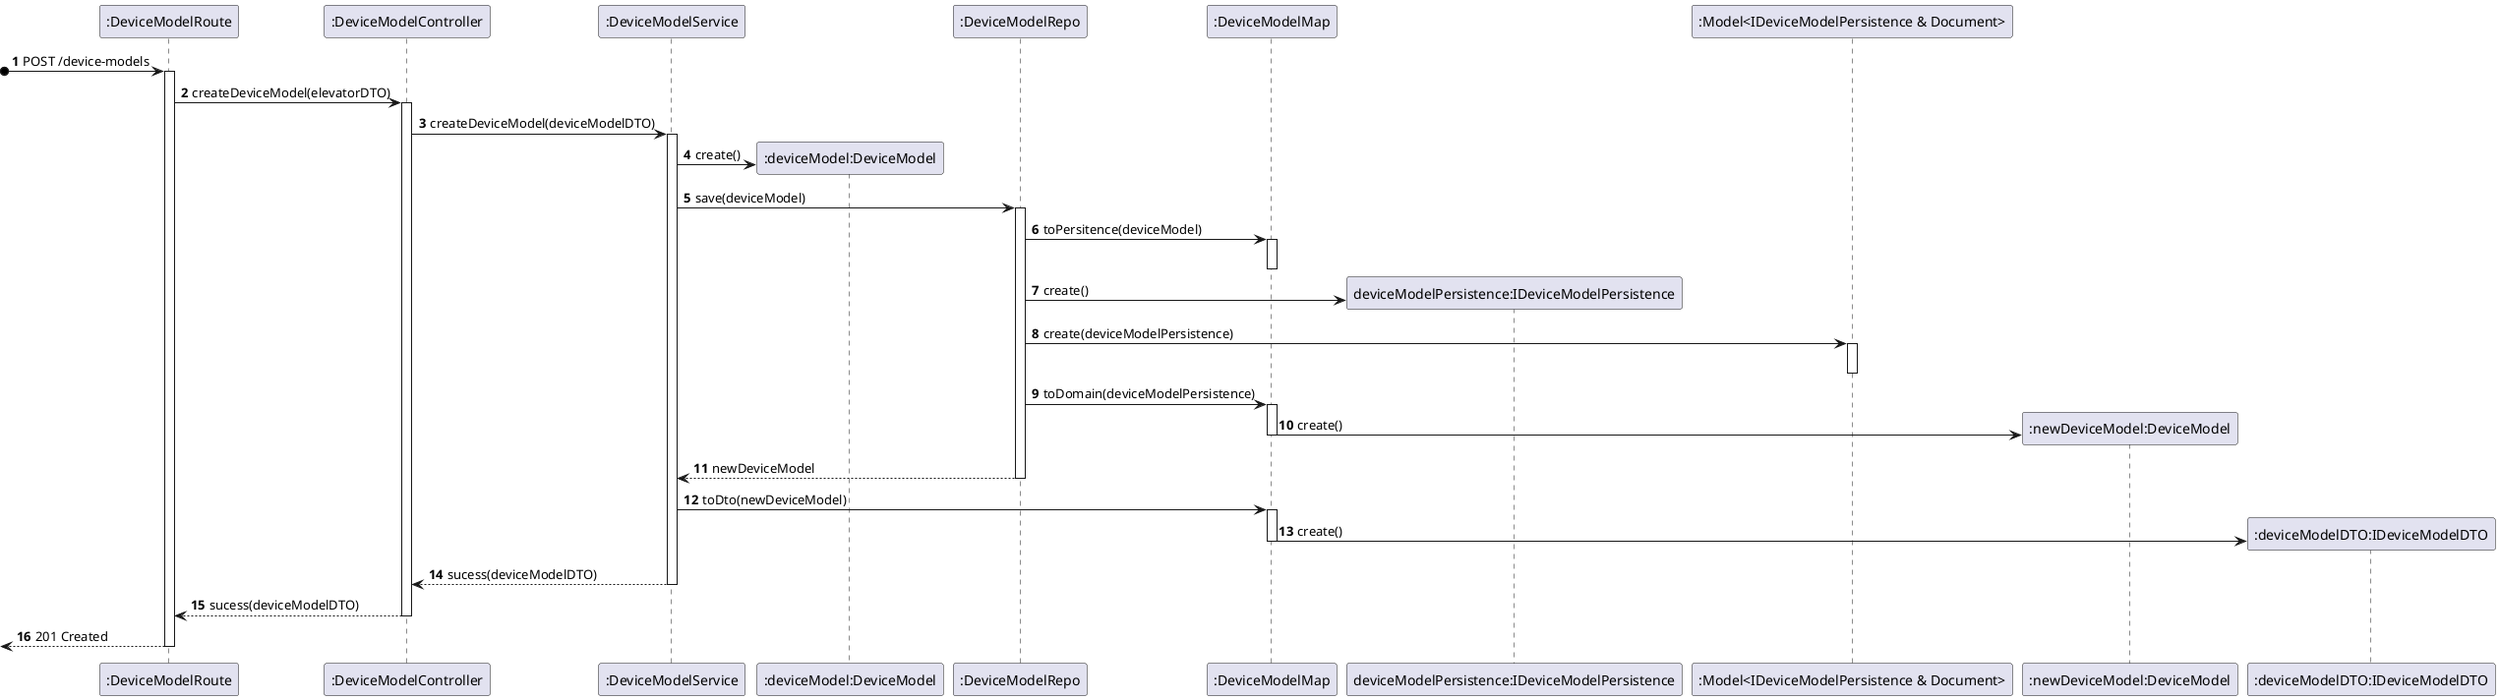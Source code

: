 @startuml process-view
autonumber
participant ROUTE as ":DeviceModelRoute"
participant CTRL as ":DeviceModelController"
participant SRV as ":DeviceModelService"
participant BUILD as ":deviceModel:DeviceModel"
participant REPO as ":DeviceModelRepo"
participant MAP as ":DeviceModelMap"
participant PERS as "deviceModelPersistence:IDeviceModelPersistence"
participant MODEL as ":Model<IDeviceModelPersistence & Document>"
participant NBUILD as ":newDeviceModel:DeviceModel"
participant DTO as ":deviceModelDTO:IDeviceModelDTO"

?o-> ROUTE : POST /device-models
activate ROUTE

ROUTE -> CTRL : createDeviceModel(elevatorDTO)
activate CTRL
CTRL -> SRV : createDeviceModel(deviceModelDTO)
activate SRV
SRV -> BUILD** : create()
SRV -> REPO : save(deviceModel)
activate REPO
REPO -> MAP : toPersitence(deviceModel)
activate MAP
deactivate MAP
REPO -> PERS** : create()
REPO -> MODEL : create(deviceModelPersistence)
activate MODEL
deactivate MODEL
REPO -> MAP : toDomain(deviceModelPersistence)
activate MAP
MAP -> NBUILD** : create()
deactivate MAP
REPO --> SRV : newDeviceModel
deactivate REPO
SRV -> MAP : toDto(newDeviceModel)
activate MAP
MAP -> DTO** : create()
deactivate MAP
SRV --> CTRL : sucess(deviceModelDTO)
deactivate SRV
CTRL --> ROUTE : sucess(deviceModelDTO)
deactivate CTRL
<-- ROUTE : 201 Created
deactivate ROUTE

@enduml
